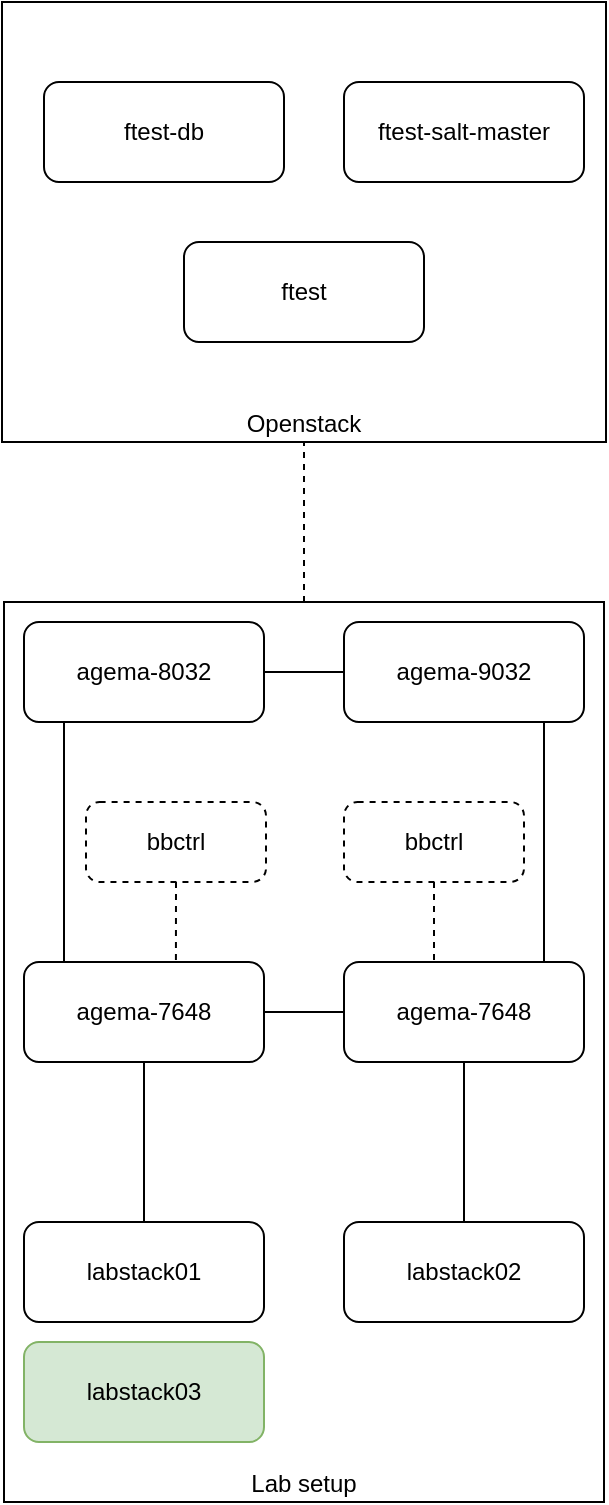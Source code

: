 <mxfile version="10.6.7" type="device"><diagram id="LQsNz4uTT4KOe8NPXL4Y" name="Page-1"><mxGraphModel dx="840" dy="1538" grid="1" gridSize="10" guides="1" tooltips="1" connect="1" arrows="1" fold="1" page="1" pageScale="1" pageWidth="850" pageHeight="1100" math="0" shadow="0"><root><mxCell id="0"/><mxCell id="1" parent="0"/><mxCell id="sVeKG2q_30hWwv_RZvZ9-43" value="" style="edgeStyle=orthogonalEdgeStyle;rounded=0;orthogonalLoop=1;jettySize=auto;html=1;dashed=1;endArrow=none;endFill=0;" edge="1" parent="1" source="sVeKG2q_30hWwv_RZvZ9-34" target="sVeKG2q_30hWwv_RZvZ9-42"><mxGeometry relative="1" as="geometry"/></mxCell><mxCell id="sVeKG2q_30hWwv_RZvZ9-34" value="Lab setup" style="rounded=0;whiteSpace=wrap;html=1;align=center;fillColor=none;verticalAlign=bottom;" vertex="1" parent="1"><mxGeometry x="150" y="-180" width="300" height="450" as="geometry"/></mxCell><mxCell id="sVeKG2q_30hWwv_RZvZ9-42" value="Openstack " style="rounded=0;whiteSpace=wrap;html=1;align=center;fillColor=none;verticalAlign=bottom;" vertex="1" parent="1"><mxGeometry x="149" y="-480" width="302" height="220" as="geometry"/></mxCell><mxCell id="sVeKG2q_30hWwv_RZvZ9-22" style="edgeStyle=orthogonalEdgeStyle;rounded=0;orthogonalLoop=1;jettySize=auto;html=1;exitX=1;exitY=0.5;exitDx=0;exitDy=0;entryX=0;entryY=0.5;entryDx=0;entryDy=0;endArrow=none;endFill=0;" edge="1" parent="1" source="sVeKG2q_30hWwv_RZvZ9-5" target="sVeKG2q_30hWwv_RZvZ9-6"><mxGeometry relative="1" as="geometry"/></mxCell><mxCell id="sVeKG2q_30hWwv_RZvZ9-24" value="" style="edgeStyle=orthogonalEdgeStyle;rounded=0;orthogonalLoop=1;jettySize=auto;html=1;endArrow=none;endFill=0;" edge="1" parent="1" source="sVeKG2q_30hWwv_RZvZ9-5" target="sVeKG2q_30hWwv_RZvZ9-23"><mxGeometry relative="1" as="geometry"/></mxCell><mxCell id="sVeKG2q_30hWwv_RZvZ9-28" value="" style="edgeStyle=orthogonalEdgeStyle;rounded=0;orthogonalLoop=1;jettySize=auto;html=1;endArrow=none;endFill=0;" edge="1" parent="1" source="sVeKG2q_30hWwv_RZvZ9-5" target="sVeKG2q_30hWwv_RZvZ9-27"><mxGeometry relative="1" as="geometry"><Array as="points"><mxPoint x="180" y="-40"/><mxPoint x="180" y="-40"/></Array></mxGeometry></mxCell><mxCell id="sVeKG2q_30hWwv_RZvZ9-5" value="agema-7648" style="rounded=1;whiteSpace=wrap;html=1;align=center;" vertex="1" parent="1"><mxGeometry x="160" width="120" height="50" as="geometry"/></mxCell><mxCell id="sVeKG2q_30hWwv_RZvZ9-31" style="edgeStyle=orthogonalEdgeStyle;rounded=0;orthogonalLoop=1;jettySize=auto;html=1;exitX=1;exitY=0.5;exitDx=0;exitDy=0;entryX=0;entryY=0.5;entryDx=0;entryDy=0;endArrow=none;endFill=0;" edge="1" parent="1" source="sVeKG2q_30hWwv_RZvZ9-27" target="sVeKG2q_30hWwv_RZvZ9-29"><mxGeometry relative="1" as="geometry"/></mxCell><mxCell id="sVeKG2q_30hWwv_RZvZ9-27" value="agema-8032" style="rounded=1;whiteSpace=wrap;html=1;align=center;" vertex="1" parent="1"><mxGeometry x="160" y="-170" width="120" height="50" as="geometry"/></mxCell><mxCell id="sVeKG2q_30hWwv_RZvZ9-23" value="labstack01" style="rounded=1;whiteSpace=wrap;html=1;align=center;" vertex="1" parent="1"><mxGeometry x="160" y="130" width="120" height="50" as="geometry"/></mxCell><mxCell id="sVeKG2q_30hWwv_RZvZ9-26" value="" style="edgeStyle=orthogonalEdgeStyle;rounded=0;orthogonalLoop=1;jettySize=auto;html=1;endArrow=none;endFill=0;" edge="1" parent="1" source="sVeKG2q_30hWwv_RZvZ9-6" target="sVeKG2q_30hWwv_RZvZ9-25"><mxGeometry relative="1" as="geometry"/></mxCell><mxCell id="sVeKG2q_30hWwv_RZvZ9-30" value="" style="edgeStyle=orthogonalEdgeStyle;rounded=0;orthogonalLoop=1;jettySize=auto;html=1;endArrow=none;endFill=0;" edge="1" parent="1" source="sVeKG2q_30hWwv_RZvZ9-6" target="sVeKG2q_30hWwv_RZvZ9-29"><mxGeometry relative="1" as="geometry"><Array as="points"><mxPoint x="420" y="-40"/><mxPoint x="420" y="-40"/></Array></mxGeometry></mxCell><mxCell id="sVeKG2q_30hWwv_RZvZ9-6" value="&lt;div&gt;agema-7648&lt;/div&gt;" style="rounded=1;whiteSpace=wrap;html=1;align=center;" vertex="1" parent="1"><mxGeometry x="320" width="120" height="50" as="geometry"/></mxCell><mxCell id="sVeKG2q_30hWwv_RZvZ9-29" value="agema-9032" style="rounded=1;whiteSpace=wrap;html=1;align=center;" vertex="1" parent="1"><mxGeometry x="320" y="-170" width="120" height="50" as="geometry"/></mxCell><mxCell id="sVeKG2q_30hWwv_RZvZ9-25" value="labstack02" style="rounded=1;whiteSpace=wrap;html=1;align=center;" vertex="1" parent="1"><mxGeometry x="320" y="130" width="120" height="50" as="geometry"/></mxCell><mxCell id="sVeKG2q_30hWwv_RZvZ9-33" value="labstack03" style="rounded=1;whiteSpace=wrap;html=1;align=center;fillColor=#d5e8d4;strokeColor=#82b366;" vertex="1" parent="1"><mxGeometry x="160" y="190" width="120" height="50" as="geometry"/></mxCell><mxCell id="sVeKG2q_30hWwv_RZvZ9-38" style="edgeStyle=orthogonalEdgeStyle;rounded=0;orthogonalLoop=1;jettySize=auto;html=1;exitX=0.5;exitY=1;exitDx=0;exitDy=0;entryX=0.633;entryY=0.02;entryDx=0;entryDy=0;entryPerimeter=0;endArrow=none;endFill=0;dashed=1;" edge="1" parent="1" source="sVeKG2q_30hWwv_RZvZ9-36" target="sVeKG2q_30hWwv_RZvZ9-5"><mxGeometry relative="1" as="geometry"/></mxCell><mxCell id="sVeKG2q_30hWwv_RZvZ9-36" value="bbctrl" style="rounded=1;whiteSpace=wrap;html=1;fillColor=none;align=center;arcSize=17;dashed=1;" vertex="1" parent="1"><mxGeometry x="191" y="-80" width="90" height="40" as="geometry"/></mxCell><mxCell id="sVeKG2q_30hWwv_RZvZ9-39" style="edgeStyle=orthogonalEdgeStyle;rounded=0;orthogonalLoop=1;jettySize=auto;html=1;exitX=0.5;exitY=1;exitDx=0;exitDy=0;entryX=0.375;entryY=0;entryDx=0;entryDy=0;entryPerimeter=0;endArrow=none;endFill=0;dashed=1;" edge="1" parent="1" source="sVeKG2q_30hWwv_RZvZ9-37" target="sVeKG2q_30hWwv_RZvZ9-6"><mxGeometry relative="1" as="geometry"/></mxCell><mxCell id="sVeKG2q_30hWwv_RZvZ9-37" value="bbctrl" style="rounded=1;whiteSpace=wrap;html=1;fillColor=none;align=center;arcSize=17;dashed=1;" vertex="1" parent="1"><mxGeometry x="320" y="-80" width="90" height="40" as="geometry"/></mxCell><mxCell id="sVeKG2q_30hWwv_RZvZ9-45" value="ftest-db" style="rounded=1;whiteSpace=wrap;html=1;align=center;" vertex="1" parent="1"><mxGeometry x="170" y="-440" width="120" height="50" as="geometry"/></mxCell><mxCell id="sVeKG2q_30hWwv_RZvZ9-46" value="&lt;div&gt;ftest&lt;/div&gt;" style="rounded=1;whiteSpace=wrap;html=1;align=center;" vertex="1" parent="1"><mxGeometry x="240" y="-360" width="120" height="50" as="geometry"/></mxCell><mxCell id="sVeKG2q_30hWwv_RZvZ9-47" value="ftest-salt-master" style="rounded=1;whiteSpace=wrap;html=1;align=center;" vertex="1" parent="1"><mxGeometry x="320" y="-440" width="120" height="50" as="geometry"/></mxCell></root></mxGraphModel></diagram></mxfile>